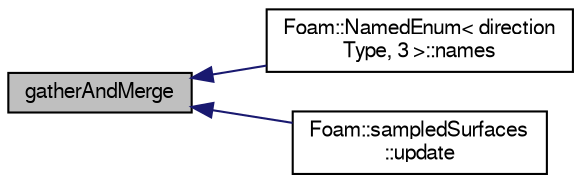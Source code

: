 digraph "gatherAndMerge"
{
  bgcolor="transparent";
  edge [fontname="FreeSans",fontsize="10",labelfontname="FreeSans",labelfontsize="10"];
  node [fontname="FreeSans",fontsize="10",shape=record];
  rankdir="LR";
  Node264 [label="gatherAndMerge",height=0.2,width=0.4,color="black", fillcolor="grey75", style="filled", fontcolor="black"];
  Node264 -> Node265 [dir="back",color="midnightblue",fontsize="10",style="solid",fontname="FreeSans"];
  Node265 [label="Foam::NamedEnum\< direction\lType, 3 \>::names",height=0.2,width=0.4,color="black",URL="$a25998.html#a7350da3a0edd92cd11e6c479c9967dc8"];
  Node264 -> Node266 [dir="back",color="midnightblue",fontsize="10",style="solid",fontname="FreeSans"];
  Node266 [label="Foam::sampledSurfaces\l::update",height=0.2,width=0.4,color="black",URL="$a29386.html#aa2aac016e2bf7b5bd2b271786c2791aa",tooltip="Update the surfaces as required and merge surface points (parallel). "];
}
